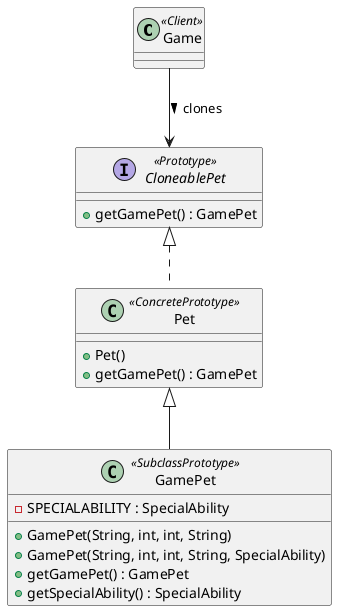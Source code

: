 @startuml
class Game <<Client>> {
}


interface CloneablePet <<Prototype>> {
    + getGamePet() : GamePet
}

class Pet <<ConcretePrototype>> {
    + Pet()
    + getGamePet() : GamePet
}

class GamePet <<SubclassPrototype>> extends Pet {
    - SPECIALABILITY : SpecialAbility
    + GamePet(String, int, int, String)
    + GamePet(String, int, int, String, SpecialAbility)
    + getGamePet() : GamePet
    + getSpecialAbility() : SpecialAbility
}


Game --> CloneablePet : > clones
CloneablePet <|.. Pet
@enduml